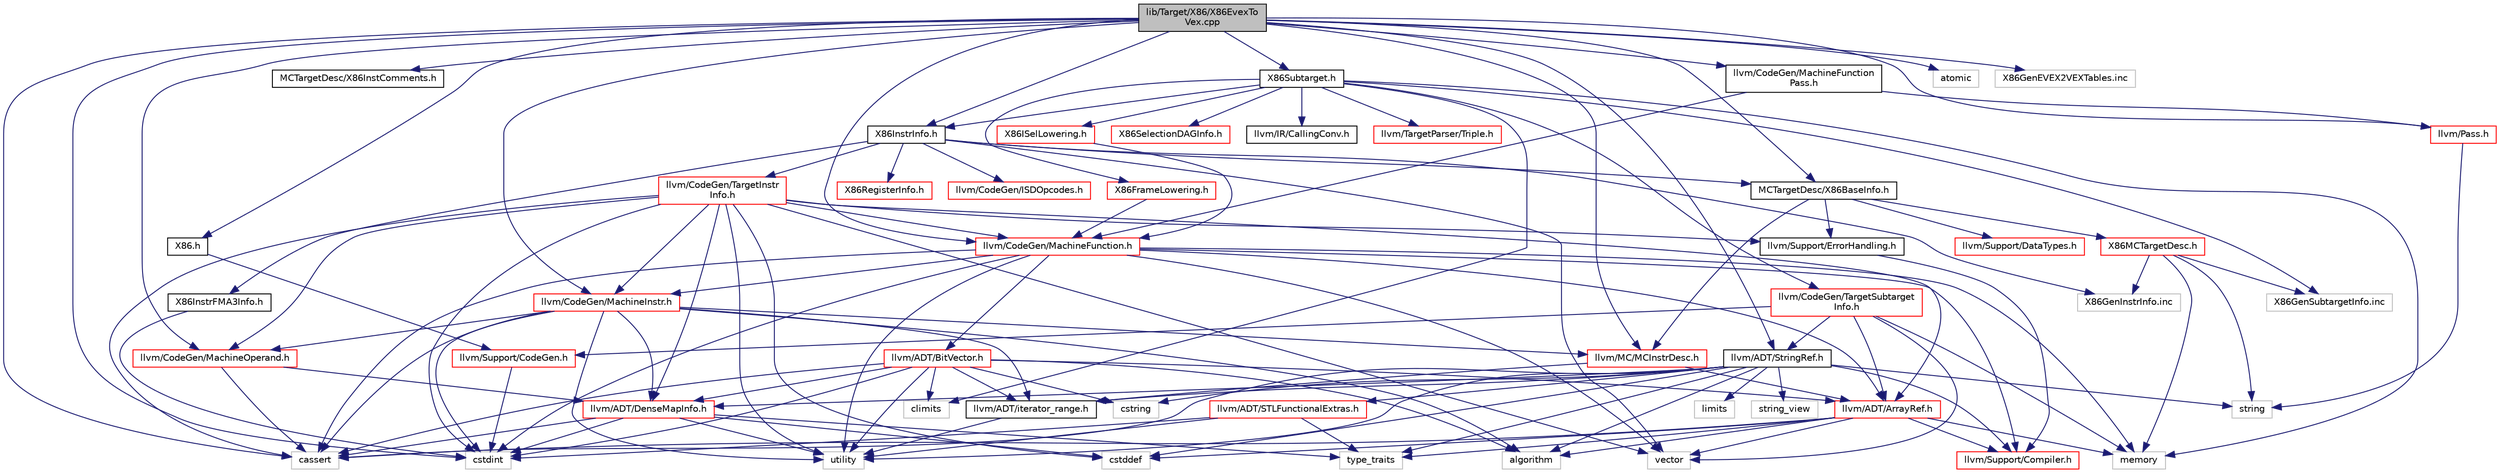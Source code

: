 digraph "lib/Target/X86/X86EvexToVex.cpp"
{
 // LATEX_PDF_SIZE
  bgcolor="transparent";
  edge [fontname="Helvetica",fontsize="10",labelfontname="Helvetica",labelfontsize="10"];
  node [fontname="Helvetica",fontsize="10",shape=record];
  Node1 [label="lib/Target/X86/X86EvexTo\lVex.cpp",height=0.2,width=0.4,color="black", fillcolor="grey75", style="filled", fontcolor="black",tooltip=" "];
  Node1 -> Node2 [color="midnightblue",fontsize="10",style="solid",fontname="Helvetica"];
  Node2 [label="MCTargetDesc/X86BaseInfo.h",height=0.2,width=0.4,color="black",URL="$X86BaseInfo_8h.html",tooltip=" "];
  Node2 -> Node3 [color="midnightblue",fontsize="10",style="solid",fontname="Helvetica"];
  Node3 [label="X86MCTargetDesc.h",height=0.2,width=0.4,color="red",URL="$X86MCTargetDesc_8h.html",tooltip=" "];
  Node3 -> Node4 [color="midnightblue",fontsize="10",style="solid",fontname="Helvetica"];
  Node4 [label="memory",height=0.2,width=0.4,color="grey75",tooltip=" "];
  Node3 -> Node5 [color="midnightblue",fontsize="10",style="solid",fontname="Helvetica"];
  Node5 [label="string",height=0.2,width=0.4,color="grey75",tooltip=" "];
  Node3 -> Node7 [color="midnightblue",fontsize="10",style="solid",fontname="Helvetica"];
  Node7 [label="X86GenInstrInfo.inc",height=0.2,width=0.4,color="grey75",tooltip=" "];
  Node3 -> Node8 [color="midnightblue",fontsize="10",style="solid",fontname="Helvetica"];
  Node8 [label="X86GenSubtargetInfo.inc",height=0.2,width=0.4,color="grey75",tooltip=" "];
  Node2 -> Node10 [color="midnightblue",fontsize="10",style="solid",fontname="Helvetica"];
  Node10 [label="llvm/MC/MCInstrDesc.h",height=0.2,width=0.4,color="red",URL="$MCInstrDesc_8h.html",tooltip=" "];
  Node10 -> Node11 [color="midnightblue",fontsize="10",style="solid",fontname="Helvetica"];
  Node11 [label="llvm/ADT/ArrayRef.h",height=0.2,width=0.4,color="red",URL="$ArrayRef_8h.html",tooltip=" "];
  Node11 -> Node19 [color="midnightblue",fontsize="10",style="solid",fontname="Helvetica"];
  Node19 [label="llvm/Support/Compiler.h",height=0.2,width=0.4,color="red",URL="$Compiler_8h.html",tooltip=" "];
  Node11 -> Node32 [color="midnightblue",fontsize="10",style="solid",fontname="Helvetica"];
  Node32 [label="algorithm",height=0.2,width=0.4,color="grey75",tooltip=" "];
  Node11 -> Node33 [color="midnightblue",fontsize="10",style="solid",fontname="Helvetica"];
  Node33 [label="cassert",height=0.2,width=0.4,color="grey75",tooltip=" "];
  Node11 -> Node28 [color="midnightblue",fontsize="10",style="solid",fontname="Helvetica"];
  Node28 [label="cstddef",height=0.2,width=0.4,color="grey75",tooltip=" "];
  Node11 -> Node4 [color="midnightblue",fontsize="10",style="solid",fontname="Helvetica"];
  Node11 -> Node26 [color="midnightblue",fontsize="10",style="solid",fontname="Helvetica"];
  Node26 [label="type_traits",height=0.2,width=0.4,color="grey75",tooltip=" "];
  Node11 -> Node50 [color="midnightblue",fontsize="10",style="solid",fontname="Helvetica"];
  Node50 [label="vector",height=0.2,width=0.4,color="grey75",tooltip=" "];
  Node10 -> Node47 [color="midnightblue",fontsize="10",style="solid",fontname="Helvetica"];
  Node47 [label="llvm/ADT/iterator_range.h",height=0.2,width=0.4,color="black",URL="$iterator__range_8h.html",tooltip=" "];
  Node47 -> Node31 [color="midnightblue",fontsize="10",style="solid",fontname="Helvetica"];
  Node31 [label="utility",height=0.2,width=0.4,color="grey75",tooltip=" "];
  Node2 -> Node13 [color="midnightblue",fontsize="10",style="solid",fontname="Helvetica"];
  Node13 [label="llvm/Support/DataTypes.h",height=0.2,width=0.4,color="red",URL="$Support_2DataTypes_8h.html",tooltip=" "];
  Node2 -> Node18 [color="midnightblue",fontsize="10",style="solid",fontname="Helvetica"];
  Node18 [label="llvm/Support/ErrorHandling.h",height=0.2,width=0.4,color="black",URL="$Support_2ErrorHandling_8h.html",tooltip=" "];
  Node18 -> Node19 [color="midnightblue",fontsize="10",style="solid",fontname="Helvetica"];
  Node1 -> Node54 [color="midnightblue",fontsize="10",style="solid",fontname="Helvetica"];
  Node54 [label="MCTargetDesc/X86InstComments.h",height=0.2,width=0.4,color="black",URL="$X86InstComments_8h.html",tooltip=" "];
  Node1 -> Node55 [color="midnightblue",fontsize="10",style="solid",fontname="Helvetica"];
  Node55 [label="X86.h",height=0.2,width=0.4,color="black",URL="$X86_8h.html",tooltip=" "];
  Node55 -> Node56 [color="midnightblue",fontsize="10",style="solid",fontname="Helvetica"];
  Node56 [label="llvm/Support/CodeGen.h",height=0.2,width=0.4,color="red",URL="$CodeGen_8h.html",tooltip=" "];
  Node56 -> Node24 [color="midnightblue",fontsize="10",style="solid",fontname="Helvetica"];
  Node24 [label="cstdint",height=0.2,width=0.4,color="grey75",tooltip=" "];
  Node1 -> Node57 [color="midnightblue",fontsize="10",style="solid",fontname="Helvetica"];
  Node57 [label="X86InstrInfo.h",height=0.2,width=0.4,color="black",URL="$X86InstrInfo_8h.html",tooltip=" "];
  Node57 -> Node2 [color="midnightblue",fontsize="10",style="solid",fontname="Helvetica"];
  Node57 -> Node58 [color="midnightblue",fontsize="10",style="solid",fontname="Helvetica"];
  Node58 [label="X86InstrFMA3Info.h",height=0.2,width=0.4,color="black",URL="$X86InstrFMA3Info_8h.html",tooltip=" "];
  Node58 -> Node24 [color="midnightblue",fontsize="10",style="solid",fontname="Helvetica"];
  Node57 -> Node59 [color="midnightblue",fontsize="10",style="solid",fontname="Helvetica"];
  Node59 [label="X86RegisterInfo.h",height=0.2,width=0.4,color="red",URL="$X86RegisterInfo_8h.html",tooltip=" "];
  Node57 -> Node156 [color="midnightblue",fontsize="10",style="solid",fontname="Helvetica"];
  Node156 [label="llvm/CodeGen/ISDOpcodes.h",height=0.2,width=0.4,color="red",URL="$ISDOpcodes_8h.html",tooltip=" "];
  Node57 -> Node159 [color="midnightblue",fontsize="10",style="solid",fontname="Helvetica"];
  Node159 [label="llvm/CodeGen/TargetInstr\lInfo.h",height=0.2,width=0.4,color="red",URL="$TargetInstrInfo_8h.html",tooltip=" "];
  Node159 -> Node11 [color="midnightblue",fontsize="10",style="solid",fontname="Helvetica"];
  Node159 -> Node52 [color="midnightblue",fontsize="10",style="solid",fontname="Helvetica"];
  Node52 [label="llvm/ADT/DenseMapInfo.h",height=0.2,width=0.4,color="red",URL="$DenseMapInfo_8h.html",tooltip=" "];
  Node52 -> Node33 [color="midnightblue",fontsize="10",style="solid",fontname="Helvetica"];
  Node52 -> Node28 [color="midnightblue",fontsize="10",style="solid",fontname="Helvetica"];
  Node52 -> Node24 [color="midnightblue",fontsize="10",style="solid",fontname="Helvetica"];
  Node52 -> Node26 [color="midnightblue",fontsize="10",style="solid",fontname="Helvetica"];
  Node52 -> Node31 [color="midnightblue",fontsize="10",style="solid",fontname="Helvetica"];
  Node159 -> Node162 [color="midnightblue",fontsize="10",style="solid",fontname="Helvetica"];
  Node162 [label="llvm/CodeGen/MachineFunction.h",height=0.2,width=0.4,color="red",URL="$MachineFunction_8h.html",tooltip=" "];
  Node162 -> Node11 [color="midnightblue",fontsize="10",style="solid",fontname="Helvetica"];
  Node162 -> Node117 [color="midnightblue",fontsize="10",style="solid",fontname="Helvetica"];
  Node117 [label="llvm/ADT/BitVector.h",height=0.2,width=0.4,color="red",URL="$BitVector_8h.html",tooltip=" "];
  Node117 -> Node11 [color="midnightblue",fontsize="10",style="solid",fontname="Helvetica"];
  Node117 -> Node52 [color="midnightblue",fontsize="10",style="solid",fontname="Helvetica"];
  Node117 -> Node47 [color="midnightblue",fontsize="10",style="solid",fontname="Helvetica"];
  Node117 -> Node32 [color="midnightblue",fontsize="10",style="solid",fontname="Helvetica"];
  Node117 -> Node33 [color="midnightblue",fontsize="10",style="solid",fontname="Helvetica"];
  Node117 -> Node67 [color="midnightblue",fontsize="10",style="solid",fontname="Helvetica"];
  Node67 [label="climits",height=0.2,width=0.4,color="grey75",tooltip=" "];
  Node117 -> Node24 [color="midnightblue",fontsize="10",style="solid",fontname="Helvetica"];
  Node117 -> Node27 [color="midnightblue",fontsize="10",style="solid",fontname="Helvetica"];
  Node27 [label="cstring",height=0.2,width=0.4,color="grey75",tooltip=" "];
  Node117 -> Node31 [color="midnightblue",fontsize="10",style="solid",fontname="Helvetica"];
  Node162 -> Node80 [color="midnightblue",fontsize="10",style="solid",fontname="Helvetica"];
  Node80 [label="llvm/CodeGen/MachineInstr.h",height=0.2,width=0.4,color="red",URL="$MachineInstr_8h.html",tooltip=" "];
  Node80 -> Node52 [color="midnightblue",fontsize="10",style="solid",fontname="Helvetica"];
  Node80 -> Node47 [color="midnightblue",fontsize="10",style="solid",fontname="Helvetica"];
  Node80 -> Node129 [color="midnightblue",fontsize="10",style="solid",fontname="Helvetica"];
  Node129 [label="llvm/CodeGen/MachineOperand.h",height=0.2,width=0.4,color="red",URL="$MachineOperand_8h.html",tooltip=" "];
  Node129 -> Node52 [color="midnightblue",fontsize="10",style="solid",fontname="Helvetica"];
  Node129 -> Node33 [color="midnightblue",fontsize="10",style="solid",fontname="Helvetica"];
  Node80 -> Node10 [color="midnightblue",fontsize="10",style="solid",fontname="Helvetica"];
  Node80 -> Node32 [color="midnightblue",fontsize="10",style="solid",fontname="Helvetica"];
  Node80 -> Node33 [color="midnightblue",fontsize="10",style="solid",fontname="Helvetica"];
  Node80 -> Node24 [color="midnightblue",fontsize="10",style="solid",fontname="Helvetica"];
  Node80 -> Node31 [color="midnightblue",fontsize="10",style="solid",fontname="Helvetica"];
  Node162 -> Node19 [color="midnightblue",fontsize="10",style="solid",fontname="Helvetica"];
  Node162 -> Node33 [color="midnightblue",fontsize="10",style="solid",fontname="Helvetica"];
  Node162 -> Node24 [color="midnightblue",fontsize="10",style="solid",fontname="Helvetica"];
  Node162 -> Node4 [color="midnightblue",fontsize="10",style="solid",fontname="Helvetica"];
  Node162 -> Node31 [color="midnightblue",fontsize="10",style="solid",fontname="Helvetica"];
  Node162 -> Node50 [color="midnightblue",fontsize="10",style="solid",fontname="Helvetica"];
  Node159 -> Node80 [color="midnightblue",fontsize="10",style="solid",fontname="Helvetica"];
  Node159 -> Node129 [color="midnightblue",fontsize="10",style="solid",fontname="Helvetica"];
  Node159 -> Node18 [color="midnightblue",fontsize="10",style="solid",fontname="Helvetica"];
  Node159 -> Node33 [color="midnightblue",fontsize="10",style="solid",fontname="Helvetica"];
  Node159 -> Node28 [color="midnightblue",fontsize="10",style="solid",fontname="Helvetica"];
  Node159 -> Node24 [color="midnightblue",fontsize="10",style="solid",fontname="Helvetica"];
  Node159 -> Node31 [color="midnightblue",fontsize="10",style="solid",fontname="Helvetica"];
  Node159 -> Node50 [color="midnightblue",fontsize="10",style="solid",fontname="Helvetica"];
  Node57 -> Node50 [color="midnightblue",fontsize="10",style="solid",fontname="Helvetica"];
  Node57 -> Node7 [color="midnightblue",fontsize="10",style="solid",fontname="Helvetica"];
  Node1 -> Node236 [color="midnightblue",fontsize="10",style="solid",fontname="Helvetica"];
  Node236 [label="X86Subtarget.h",height=0.2,width=0.4,color="black",URL="$X86Subtarget_8h.html",tooltip=" "];
  Node236 -> Node237 [color="midnightblue",fontsize="10",style="solid",fontname="Helvetica"];
  Node237 [label="X86FrameLowering.h",height=0.2,width=0.4,color="red",URL="$X86FrameLowering_8h.html",tooltip=" "];
  Node237 -> Node162 [color="midnightblue",fontsize="10",style="solid",fontname="Helvetica"];
  Node236 -> Node239 [color="midnightblue",fontsize="10",style="solid",fontname="Helvetica"];
  Node239 [label="X86ISelLowering.h",height=0.2,width=0.4,color="red",URL="$X86ISelLowering_8h.html",tooltip=" "];
  Node239 -> Node162 [color="midnightblue",fontsize="10",style="solid",fontname="Helvetica"];
  Node236 -> Node57 [color="midnightblue",fontsize="10",style="solid",fontname="Helvetica"];
  Node236 -> Node277 [color="midnightblue",fontsize="10",style="solid",fontname="Helvetica"];
  Node277 [label="X86SelectionDAGInfo.h",height=0.2,width=0.4,color="red",URL="$X86SelectionDAGInfo_8h.html",tooltip=" "];
  Node236 -> Node201 [color="midnightblue",fontsize="10",style="solid",fontname="Helvetica"];
  Node201 [label="llvm/CodeGen/TargetSubtarget\lInfo.h",height=0.2,width=0.4,color="red",URL="$TargetSubtargetInfo_8h.html",tooltip=" "];
  Node201 -> Node11 [color="midnightblue",fontsize="10",style="solid",fontname="Helvetica"];
  Node201 -> Node61 [color="midnightblue",fontsize="10",style="solid",fontname="Helvetica"];
  Node61 [label="llvm/ADT/StringRef.h",height=0.2,width=0.4,color="black",URL="$StringRef_8h.html",tooltip=" "];
  Node61 -> Node52 [color="midnightblue",fontsize="10",style="solid",fontname="Helvetica"];
  Node61 -> Node44 [color="midnightblue",fontsize="10",style="solid",fontname="Helvetica"];
  Node44 [label="llvm/ADT/STLFunctionalExtras.h",height=0.2,width=0.4,color="red",URL="$STLFunctionalExtras_8h.html",tooltip=" "];
  Node44 -> Node24 [color="midnightblue",fontsize="10",style="solid",fontname="Helvetica"];
  Node44 -> Node26 [color="midnightblue",fontsize="10",style="solid",fontname="Helvetica"];
  Node44 -> Node31 [color="midnightblue",fontsize="10",style="solid",fontname="Helvetica"];
  Node61 -> Node47 [color="midnightblue",fontsize="10",style="solid",fontname="Helvetica"];
  Node61 -> Node19 [color="midnightblue",fontsize="10",style="solid",fontname="Helvetica"];
  Node61 -> Node32 [color="midnightblue",fontsize="10",style="solid",fontname="Helvetica"];
  Node61 -> Node33 [color="midnightblue",fontsize="10",style="solid",fontname="Helvetica"];
  Node61 -> Node28 [color="midnightblue",fontsize="10",style="solid",fontname="Helvetica"];
  Node61 -> Node27 [color="midnightblue",fontsize="10",style="solid",fontname="Helvetica"];
  Node61 -> Node25 [color="midnightblue",fontsize="10",style="solid",fontname="Helvetica"];
  Node25 [label="limits",height=0.2,width=0.4,color="grey75",tooltip=" "];
  Node61 -> Node5 [color="midnightblue",fontsize="10",style="solid",fontname="Helvetica"];
  Node61 -> Node62 [color="midnightblue",fontsize="10",style="solid",fontname="Helvetica"];
  Node62 [label="string_view",height=0.2,width=0.4,color="grey75",tooltip=" "];
  Node61 -> Node26 [color="midnightblue",fontsize="10",style="solid",fontname="Helvetica"];
  Node61 -> Node31 [color="midnightblue",fontsize="10",style="solid",fontname="Helvetica"];
  Node201 -> Node56 [color="midnightblue",fontsize="10",style="solid",fontname="Helvetica"];
  Node201 -> Node4 [color="midnightblue",fontsize="10",style="solid",fontname="Helvetica"];
  Node201 -> Node50 [color="midnightblue",fontsize="10",style="solid",fontname="Helvetica"];
  Node236 -> Node154 [color="midnightblue",fontsize="10",style="solid",fontname="Helvetica"];
  Node154 [label="llvm/IR/CallingConv.h",height=0.2,width=0.4,color="black",URL="$CallingConv_8h.html",tooltip=" "];
  Node236 -> Node222 [color="midnightblue",fontsize="10",style="solid",fontname="Helvetica"];
  Node222 [label="llvm/TargetParser/Triple.h",height=0.2,width=0.4,color="red",URL="$Triple_8h.html",tooltip=" "];
  Node236 -> Node67 [color="midnightblue",fontsize="10",style="solid",fontname="Helvetica"];
  Node236 -> Node4 [color="midnightblue",fontsize="10",style="solid",fontname="Helvetica"];
  Node236 -> Node8 [color="midnightblue",fontsize="10",style="solid",fontname="Helvetica"];
  Node1 -> Node61 [color="midnightblue",fontsize="10",style="solid",fontname="Helvetica"];
  Node1 -> Node162 [color="midnightblue",fontsize="10",style="solid",fontname="Helvetica"];
  Node1 -> Node226 [color="midnightblue",fontsize="10",style="solid",fontname="Helvetica"];
  Node226 [label="llvm/CodeGen/MachineFunction\lPass.h",height=0.2,width=0.4,color="black",URL="$MachineFunctionPass_8h.html",tooltip=" "];
  Node226 -> Node162 [color="midnightblue",fontsize="10",style="solid",fontname="Helvetica"];
  Node226 -> Node227 [color="midnightblue",fontsize="10",style="solid",fontname="Helvetica"];
  Node227 [label="llvm/Pass.h",height=0.2,width=0.4,color="red",URL="$Pass_8h.html",tooltip=" "];
  Node227 -> Node5 [color="midnightblue",fontsize="10",style="solid",fontname="Helvetica"];
  Node1 -> Node80 [color="midnightblue",fontsize="10",style="solid",fontname="Helvetica"];
  Node1 -> Node129 [color="midnightblue",fontsize="10",style="solid",fontname="Helvetica"];
  Node1 -> Node10 [color="midnightblue",fontsize="10",style="solid",fontname="Helvetica"];
  Node1 -> Node227 [color="midnightblue",fontsize="10",style="solid",fontname="Helvetica"];
  Node1 -> Node216 [color="midnightblue",fontsize="10",style="solid",fontname="Helvetica"];
  Node216 [label="atomic",height=0.2,width=0.4,color="grey75",tooltip=" "];
  Node1 -> Node33 [color="midnightblue",fontsize="10",style="solid",fontname="Helvetica"];
  Node1 -> Node24 [color="midnightblue",fontsize="10",style="solid",fontname="Helvetica"];
  Node1 -> Node279 [color="midnightblue",fontsize="10",style="solid",fontname="Helvetica"];
  Node279 [label="X86GenEVEX2VEXTables.inc",height=0.2,width=0.4,color="grey75",tooltip=" "];
}

